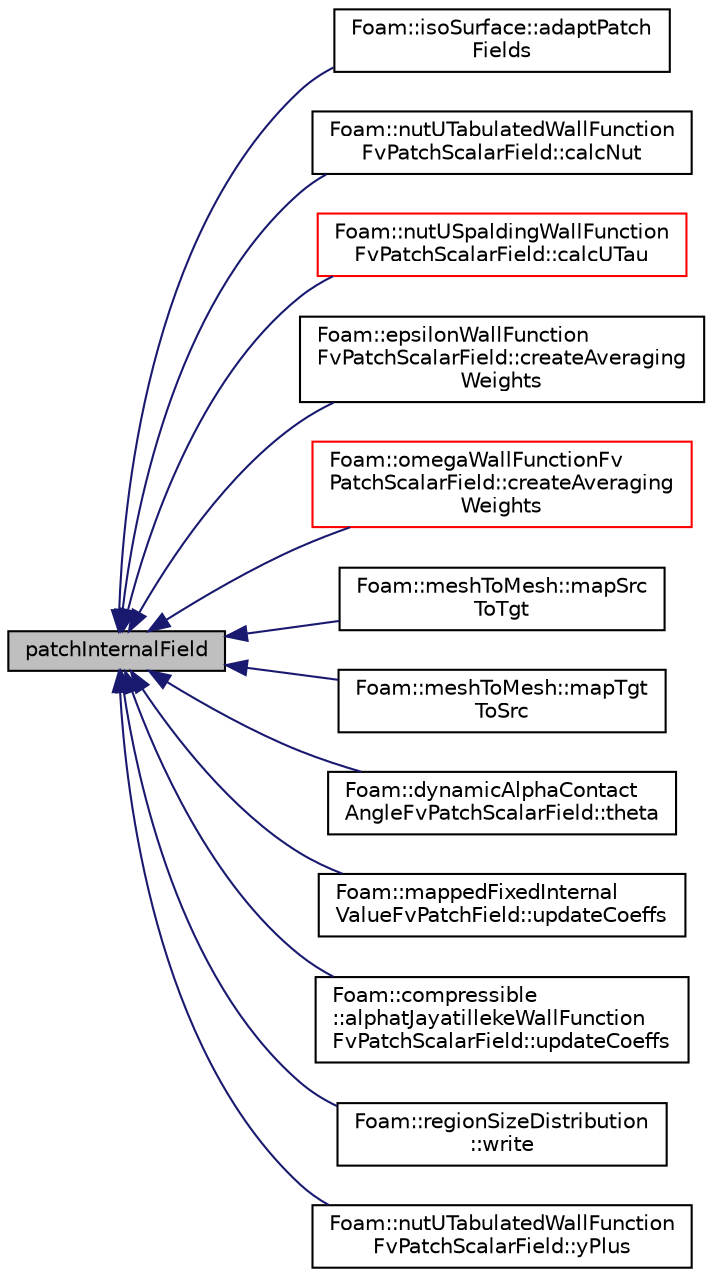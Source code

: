 digraph "patchInternalField"
{
  bgcolor="transparent";
  edge [fontname="Helvetica",fontsize="10",labelfontname="Helvetica",labelfontsize="10"];
  node [fontname="Helvetica",fontsize="10",shape=record];
  rankdir="LR";
  Node1 [label="patchInternalField",height=0.2,width=0.4,color="black", fillcolor="grey75", style="filled", fontcolor="black"];
  Node1 -> Node2 [dir="back",color="midnightblue",fontsize="10",style="solid",fontname="Helvetica"];
  Node2 [label="Foam::isoSurface::adaptPatch\lFields",height=0.2,width=0.4,color="black",URL="$a01191.html#a1489667dbcf4e85d9403cb3abf9e332f"];
  Node1 -> Node3 [dir="back",color="midnightblue",fontsize="10",style="solid",fontname="Helvetica"];
  Node3 [label="Foam::nutUTabulatedWallFunction\lFvPatchScalarField::calcNut",height=0.2,width=0.4,color="black",URL="$a01681.html#a3d7b33c5eb572bc4684ad4c690a762b8",tooltip="Calculate the turbulence viscosity. "];
  Node1 -> Node4 [dir="back",color="midnightblue",fontsize="10",style="solid",fontname="Helvetica"];
  Node4 [label="Foam::nutUSpaldingWallFunction\lFvPatchScalarField::calcUTau",height=0.2,width=0.4,color="red",URL="$a01680.html#a1531610b3f6b7efe703bfbecd07f0b66",tooltip="Calculate the friction velocity. "];
  Node1 -> Node5 [dir="back",color="midnightblue",fontsize="10",style="solid",fontname="Helvetica"];
  Node5 [label="Foam::epsilonWallFunction\lFvPatchScalarField::createAveraging\lWeights",height=0.2,width=0.4,color="black",URL="$a00662.html#a7e3f26a2eb2d1d475fca3c80c5fa26f0",tooltip="Create the averaging weights for cells which are bounded by. "];
  Node1 -> Node6 [dir="back",color="midnightblue",fontsize="10",style="solid",fontname="Helvetica"];
  Node6 [label="Foam::omegaWallFunctionFv\lPatchScalarField::createAveraging\lWeights",height=0.2,width=0.4,color="red",URL="$a01706.html#a7e3f26a2eb2d1d475fca3c80c5fa26f0",tooltip="Create the averaging weights for cells which are bounded by. "];
  Node1 -> Node7 [dir="back",color="midnightblue",fontsize="10",style="solid",fontname="Helvetica"];
  Node7 [label="Foam::meshToMesh::mapSrc\lToTgt",height=0.2,width=0.4,color="black",URL="$a01474.html#a209d383ec33cb0f7c966bae4335c75a7",tooltip="Interpolate a field with a defined operation. Values. "];
  Node1 -> Node8 [dir="back",color="midnightblue",fontsize="10",style="solid",fontname="Helvetica"];
  Node8 [label="Foam::meshToMesh::mapTgt\lToSrc",height=0.2,width=0.4,color="black",URL="$a01474.html#a2a50eac6d54e46cb19505a4f41de2e0b",tooltip="Interpolate a field with a defined operation. Values. "];
  Node1 -> Node9 [dir="back",color="midnightblue",fontsize="10",style="solid",fontname="Helvetica"];
  Node9 [label="Foam::dynamicAlphaContact\lAngleFvPatchScalarField::theta",height=0.2,width=0.4,color="black",URL="$a00594.html#ad6f790c5de1521e77c477ad3794ee1b6",tooltip="Evaluate and return dynamic contact-angle. "];
  Node1 -> Node10 [dir="back",color="midnightblue",fontsize="10",style="solid",fontname="Helvetica"];
  Node10 [label="Foam::mappedFixedInternal\lValueFvPatchField::updateCoeffs",height=0.2,width=0.4,color="black",URL="$a01415.html#a7e24eafac629d3733181cd942d4c902f",tooltip="Update the coefficients associated with the patch field. "];
  Node1 -> Node11 [dir="back",color="midnightblue",fontsize="10",style="solid",fontname="Helvetica"];
  Node11 [label="Foam::compressible\l::alphatJayatillekeWallFunction\lFvPatchScalarField::updateCoeffs",height=0.2,width=0.4,color="black",URL="$a00041.html#a7e24eafac629d3733181cd942d4c902f",tooltip="Update the coefficients associated with the patch field. "];
  Node1 -> Node12 [dir="back",color="midnightblue",fontsize="10",style="solid",fontname="Helvetica"];
  Node12 [label="Foam::regionSizeDistribution\l::write",height=0.2,width=0.4,color="black",URL="$a02141.html#aac759501cf6c7895a70eecbef0226ae1",tooltip="Calculate the regionSizeDistribution and write. "];
  Node1 -> Node13 [dir="back",color="midnightblue",fontsize="10",style="solid",fontname="Helvetica"];
  Node13 [label="Foam::nutUTabulatedWallFunction\lFvPatchScalarField::yPlus",height=0.2,width=0.4,color="black",URL="$a01681.html#af22569bc92132fb30885ef7f6ec81873",tooltip="Calculate and return the yPlus at the boundary. "];
}
